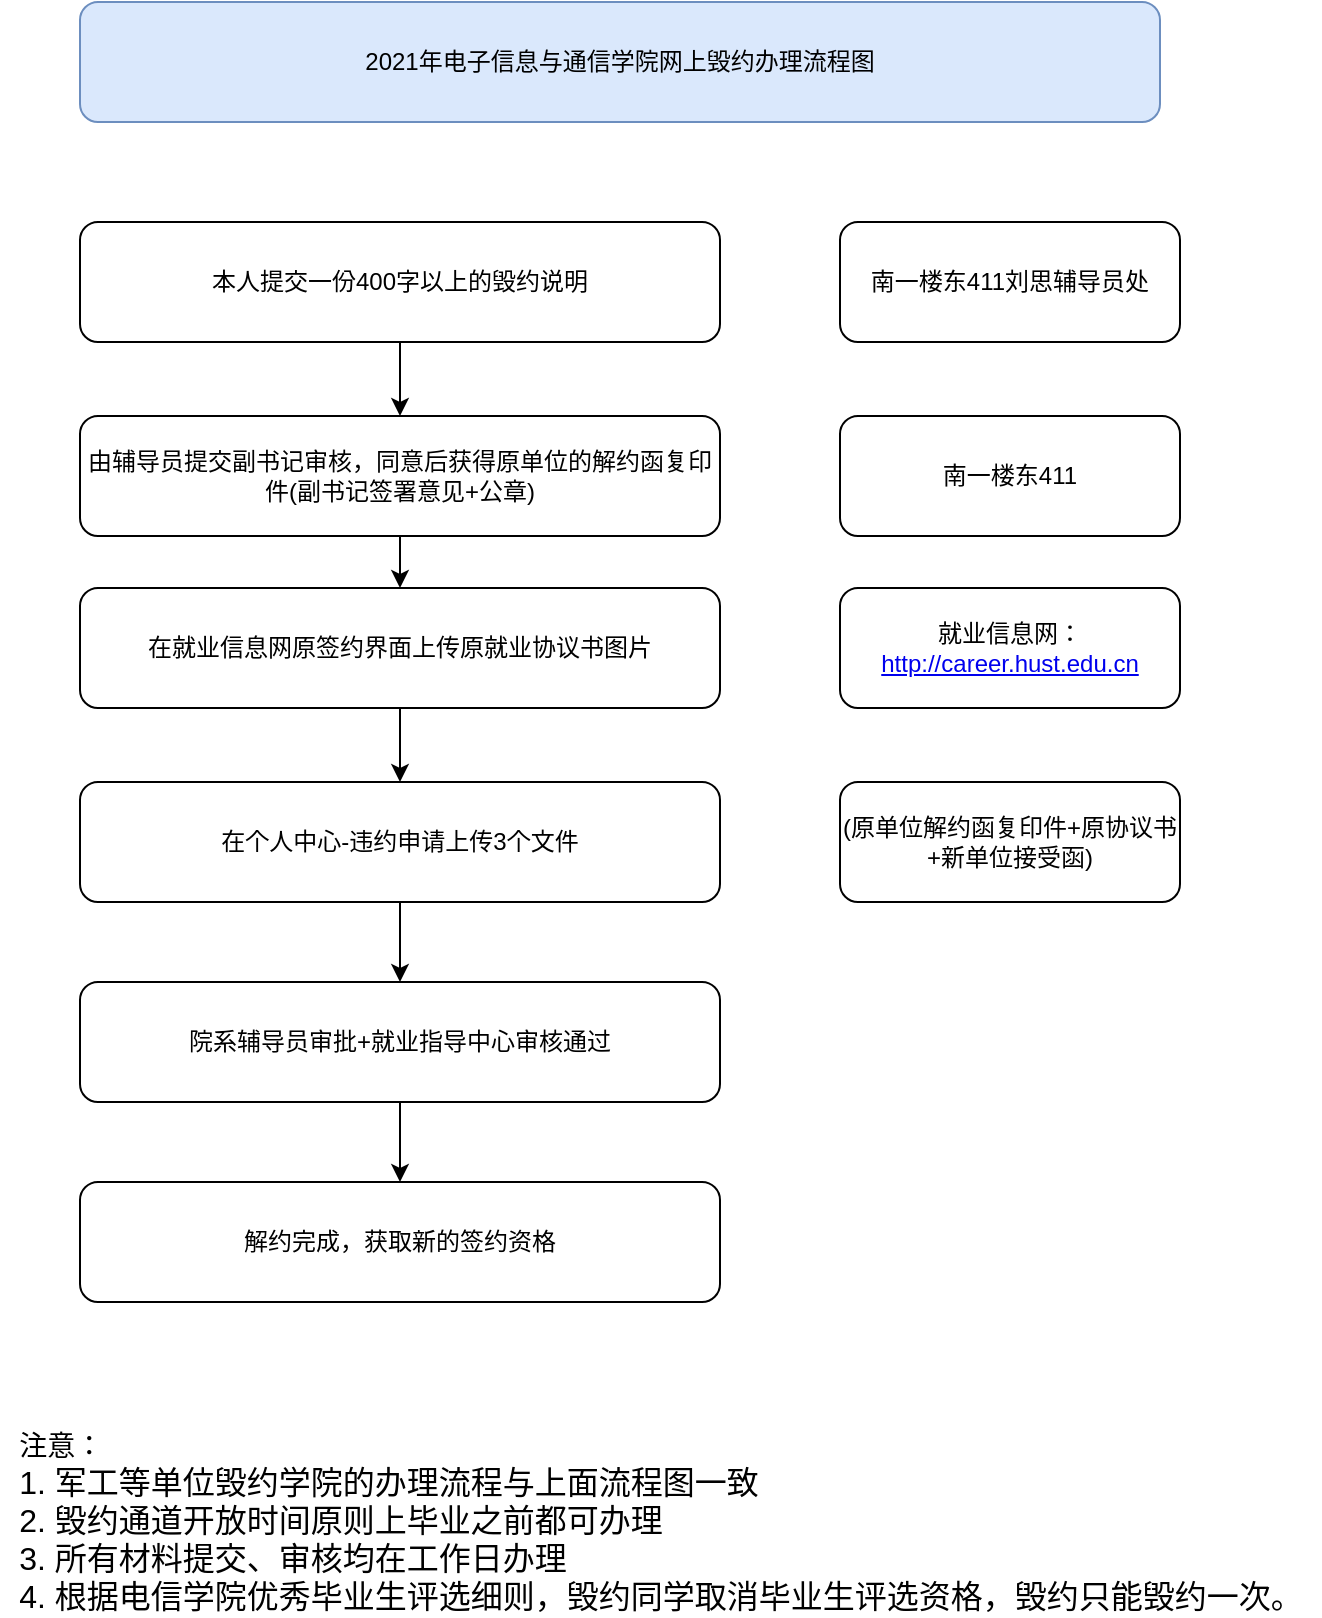<mxfile version="14.1.8" type="github">
  <diagram id="FTcakZhrtYrVJjoPwRLY" name="Page-1">
    <mxGraphModel dx="3015" dy="752" grid="1" gridSize="10" guides="1" tooltips="1" connect="1" arrows="1" fold="1" page="1" pageScale="1" pageWidth="827" pageHeight="1169" math="0" shadow="0">
      <root>
        <mxCell id="0" />
        <mxCell id="1" parent="0" />
        <mxCell id="_leq9RoZB2ALMT0C9DXV-1" value="2021年电子信息与通信学院网上毁约办理流程图" style="rounded=1;whiteSpace=wrap;html=1;fillColor=#dae8fc;strokeColor=#6c8ebf;" parent="1" vertex="1">
          <mxGeometry x="-1530" y="170" width="540" height="60" as="geometry" />
        </mxCell>
        <mxCell id="_leq9RoZB2ALMT0C9DXV-2" style="edgeStyle=orthogonalEdgeStyle;rounded=0;orthogonalLoop=1;jettySize=auto;html=1;exitX=0.5;exitY=1;exitDx=0;exitDy=0;entryX=0.5;entryY=0;entryDx=0;entryDy=0;" parent="1" source="_leq9RoZB2ALMT0C9DXV-3" target="_leq9RoZB2ALMT0C9DXV-12" edge="1">
          <mxGeometry relative="1" as="geometry" />
        </mxCell>
        <mxCell id="_leq9RoZB2ALMT0C9DXV-3" value="本人提交一份400字以上的毁约说明" style="rounded=1;whiteSpace=wrap;html=1;" parent="1" vertex="1">
          <mxGeometry x="-1530" y="280" width="320" height="60" as="geometry" />
        </mxCell>
        <mxCell id="_leq9RoZB2ALMT0C9DXV-4" style="edgeStyle=orthogonalEdgeStyle;rounded=0;orthogonalLoop=1;jettySize=auto;html=1;exitX=0.5;exitY=1;exitDx=0;exitDy=0;" parent="1" source="_leq9RoZB2ALMT0C9DXV-5" target="_leq9RoZB2ALMT0C9DXV-7" edge="1">
          <mxGeometry relative="1" as="geometry" />
        </mxCell>
        <mxCell id="_leq9RoZB2ALMT0C9DXV-5" value="在就业信息网原签约界面上传原就业协议书图片" style="rounded=1;whiteSpace=wrap;html=1;" parent="1" vertex="1">
          <mxGeometry x="-1530" y="463" width="320" height="60" as="geometry" />
        </mxCell>
        <mxCell id="_leq9RoZB2ALMT0C9DXV-6" style="edgeStyle=orthogonalEdgeStyle;rounded=0;orthogonalLoop=1;jettySize=auto;html=1;exitX=0.5;exitY=1;exitDx=0;exitDy=0;" parent="1" source="_leq9RoZB2ALMT0C9DXV-7" target="_leq9RoZB2ALMT0C9DXV-9" edge="1">
          <mxGeometry relative="1" as="geometry" />
        </mxCell>
        <mxCell id="_leq9RoZB2ALMT0C9DXV-7" value="在个人中心-违约申请上传3个文件" style="rounded=1;whiteSpace=wrap;html=1;" parent="1" vertex="1">
          <mxGeometry x="-1530" y="560" width="320" height="60" as="geometry" />
        </mxCell>
        <mxCell id="_leq9RoZB2ALMT0C9DXV-8" style="edgeStyle=orthogonalEdgeStyle;rounded=0;orthogonalLoop=1;jettySize=auto;html=1;exitX=0.5;exitY=1;exitDx=0;exitDy=0;entryX=0.5;entryY=0;entryDx=0;entryDy=0;" parent="1" source="_leq9RoZB2ALMT0C9DXV-9" target="_leq9RoZB2ALMT0C9DXV-10" edge="1">
          <mxGeometry relative="1" as="geometry" />
        </mxCell>
        <mxCell id="_leq9RoZB2ALMT0C9DXV-9" value="院系辅导员审批+就业指导中心审核通过" style="rounded=1;whiteSpace=wrap;html=1;" parent="1" vertex="1">
          <mxGeometry x="-1530" y="660" width="320" height="60" as="geometry" />
        </mxCell>
        <mxCell id="_leq9RoZB2ALMT0C9DXV-10" value="解约完成，获取新的签约资格" style="rounded=1;whiteSpace=wrap;html=1;" parent="1" vertex="1">
          <mxGeometry x="-1530" y="760" width="320" height="60" as="geometry" />
        </mxCell>
        <mxCell id="_leq9RoZB2ALMT0C9DXV-11" style="edgeStyle=orthogonalEdgeStyle;rounded=0;orthogonalLoop=1;jettySize=auto;html=1;exitX=0.5;exitY=1;exitDx=0;exitDy=0;entryX=0.5;entryY=0;entryDx=0;entryDy=0;" parent="1" source="_leq9RoZB2ALMT0C9DXV-12" target="_leq9RoZB2ALMT0C9DXV-5" edge="1">
          <mxGeometry relative="1" as="geometry" />
        </mxCell>
        <mxCell id="_leq9RoZB2ALMT0C9DXV-12" value="由辅导员提交副书记审核，同意后获得原单位的解约函复印件(副书记签署意见+公章)" style="rounded=1;whiteSpace=wrap;html=1;" parent="1" vertex="1">
          <mxGeometry x="-1530" y="377" width="320" height="60" as="geometry" />
        </mxCell>
        <mxCell id="_leq9RoZB2ALMT0C9DXV-13" value="南一楼东411刘思辅导员处" style="rounded=1;whiteSpace=wrap;html=1;" parent="1" vertex="1">
          <mxGeometry x="-1150" y="280" width="170" height="60" as="geometry" />
        </mxCell>
        <mxCell id="_leq9RoZB2ALMT0C9DXV-14" value="南一楼东411" style="rounded=1;whiteSpace=wrap;html=1;" parent="1" vertex="1">
          <mxGeometry x="-1150" y="377" width="170" height="60" as="geometry" />
        </mxCell>
        <mxCell id="_leq9RoZB2ALMT0C9DXV-15" value="就业信息网：&lt;a href=&quot;http://career.hust.edu.cn/&quot;&gt;http://career.hust.edu.cn&lt;/a&gt;" style="rounded=1;whiteSpace=wrap;html=1;" parent="1" vertex="1">
          <mxGeometry x="-1150" y="463" width="170" height="60" as="geometry" />
        </mxCell>
        <mxCell id="_leq9RoZB2ALMT0C9DXV-16" value="&lt;span style=&quot;font-family: &amp;#34;helvetica&amp;#34;&quot;&gt;(原单位解约函复印件+原协议书+新单位接受函)&lt;/span&gt;" style="rounded=1;whiteSpace=wrap;html=1;" parent="1" vertex="1">
          <mxGeometry x="-1150" y="560" width="170" height="60" as="geometry" />
        </mxCell>
        <mxCell id="_leq9RoZB2ALMT0C9DXV-17" value="&lt;div style=&quot;text-align: left&quot;&gt;&lt;span&gt;&lt;font style=&quot;font-size: 14px&quot;&gt;注意：&lt;/font&gt;&lt;/span&gt;&lt;/div&gt;&lt;div style=&quot;text-align: left&quot;&gt;&lt;span&gt;&lt;font size=&quot;3&quot;&gt;1. 军工等单位毁约学院的办理流程与上面流程图一致&lt;/font&gt;&lt;/span&gt;&lt;/div&gt;&lt;div style=&quot;text-align: left&quot;&gt;&lt;span&gt;&lt;font size=&quot;3&quot;&gt;2. 毁约通道开放时间原则上毕业之前都可办理&lt;/font&gt;&lt;/span&gt;&lt;/div&gt;&lt;div style=&quot;text-align: left&quot;&gt;&lt;span&gt;&lt;font size=&quot;3&quot;&gt;3. 所有材料提交、审核均在工作日办理&lt;/font&gt;&lt;/span&gt;&lt;/div&gt;&lt;div style=&quot;text-align: left&quot;&gt;&lt;span&gt;&lt;font size=&quot;3&quot;&gt;4. 根据电信学院优秀毕业生评选细则，毁约同学取消毕业生评选资格，毁约只能毁约一次。&lt;/font&gt;&lt;/span&gt;&lt;/div&gt;" style="text;html=1;align=center;verticalAlign=middle;resizable=0;points=[];autosize=1;" parent="1" vertex="1">
          <mxGeometry x="-1570" y="890" width="660" height="80" as="geometry" />
        </mxCell>
      </root>
    </mxGraphModel>
  </diagram>
</mxfile>
